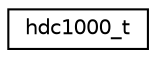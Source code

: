 digraph "Graphical Class Hierarchy"
{
 // LATEX_PDF_SIZE
  edge [fontname="Helvetica",fontsize="10",labelfontname="Helvetica",labelfontsize="10"];
  node [fontname="Helvetica",fontsize="10",shape=record];
  rankdir="LR";
  Node0 [label="hdc1000_t",height=0.2,width=0.4,color="black", fillcolor="white", style="filled",URL="$structhdc1000__t.html",tooltip="Device descriptor for HDC1000 sensors."];
}
